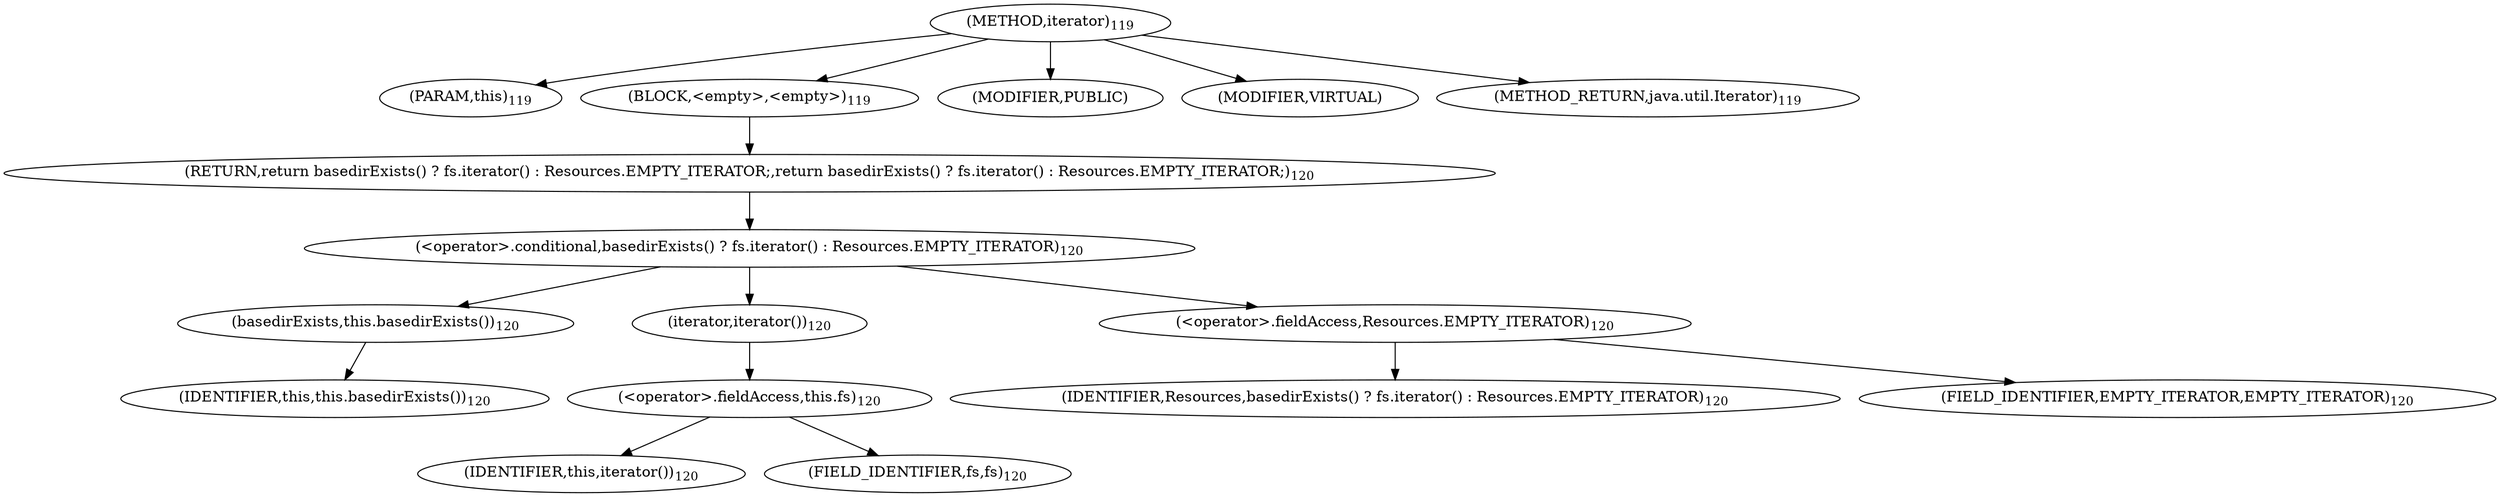 digraph "iterator" {  
"154" [label = <(METHOD,iterator)<SUB>119</SUB>> ]
"16" [label = <(PARAM,this)<SUB>119</SUB>> ]
"155" [label = <(BLOCK,&lt;empty&gt;,&lt;empty&gt;)<SUB>119</SUB>> ]
"156" [label = <(RETURN,return basedirExists() ? fs.iterator() : Resources.EMPTY_ITERATOR;,return basedirExists() ? fs.iterator() : Resources.EMPTY_ITERATOR;)<SUB>120</SUB>> ]
"157" [label = <(&lt;operator&gt;.conditional,basedirExists() ? fs.iterator() : Resources.EMPTY_ITERATOR)<SUB>120</SUB>> ]
"158" [label = <(basedirExists,this.basedirExists())<SUB>120</SUB>> ]
"15" [label = <(IDENTIFIER,this,this.basedirExists())<SUB>120</SUB>> ]
"159" [label = <(iterator,iterator())<SUB>120</SUB>> ]
"160" [label = <(&lt;operator&gt;.fieldAccess,this.fs)<SUB>120</SUB>> ]
"161" [label = <(IDENTIFIER,this,iterator())<SUB>120</SUB>> ]
"162" [label = <(FIELD_IDENTIFIER,fs,fs)<SUB>120</SUB>> ]
"163" [label = <(&lt;operator&gt;.fieldAccess,Resources.EMPTY_ITERATOR)<SUB>120</SUB>> ]
"164" [label = <(IDENTIFIER,Resources,basedirExists() ? fs.iterator() : Resources.EMPTY_ITERATOR)<SUB>120</SUB>> ]
"165" [label = <(FIELD_IDENTIFIER,EMPTY_ITERATOR,EMPTY_ITERATOR)<SUB>120</SUB>> ]
"166" [label = <(MODIFIER,PUBLIC)> ]
"167" [label = <(MODIFIER,VIRTUAL)> ]
"168" [label = <(METHOD_RETURN,java.util.Iterator)<SUB>119</SUB>> ]
  "154" -> "16" 
  "154" -> "155" 
  "154" -> "166" 
  "154" -> "167" 
  "154" -> "168" 
  "155" -> "156" 
  "156" -> "157" 
  "157" -> "158" 
  "157" -> "159" 
  "157" -> "163" 
  "158" -> "15" 
  "159" -> "160" 
  "160" -> "161" 
  "160" -> "162" 
  "163" -> "164" 
  "163" -> "165" 
}
